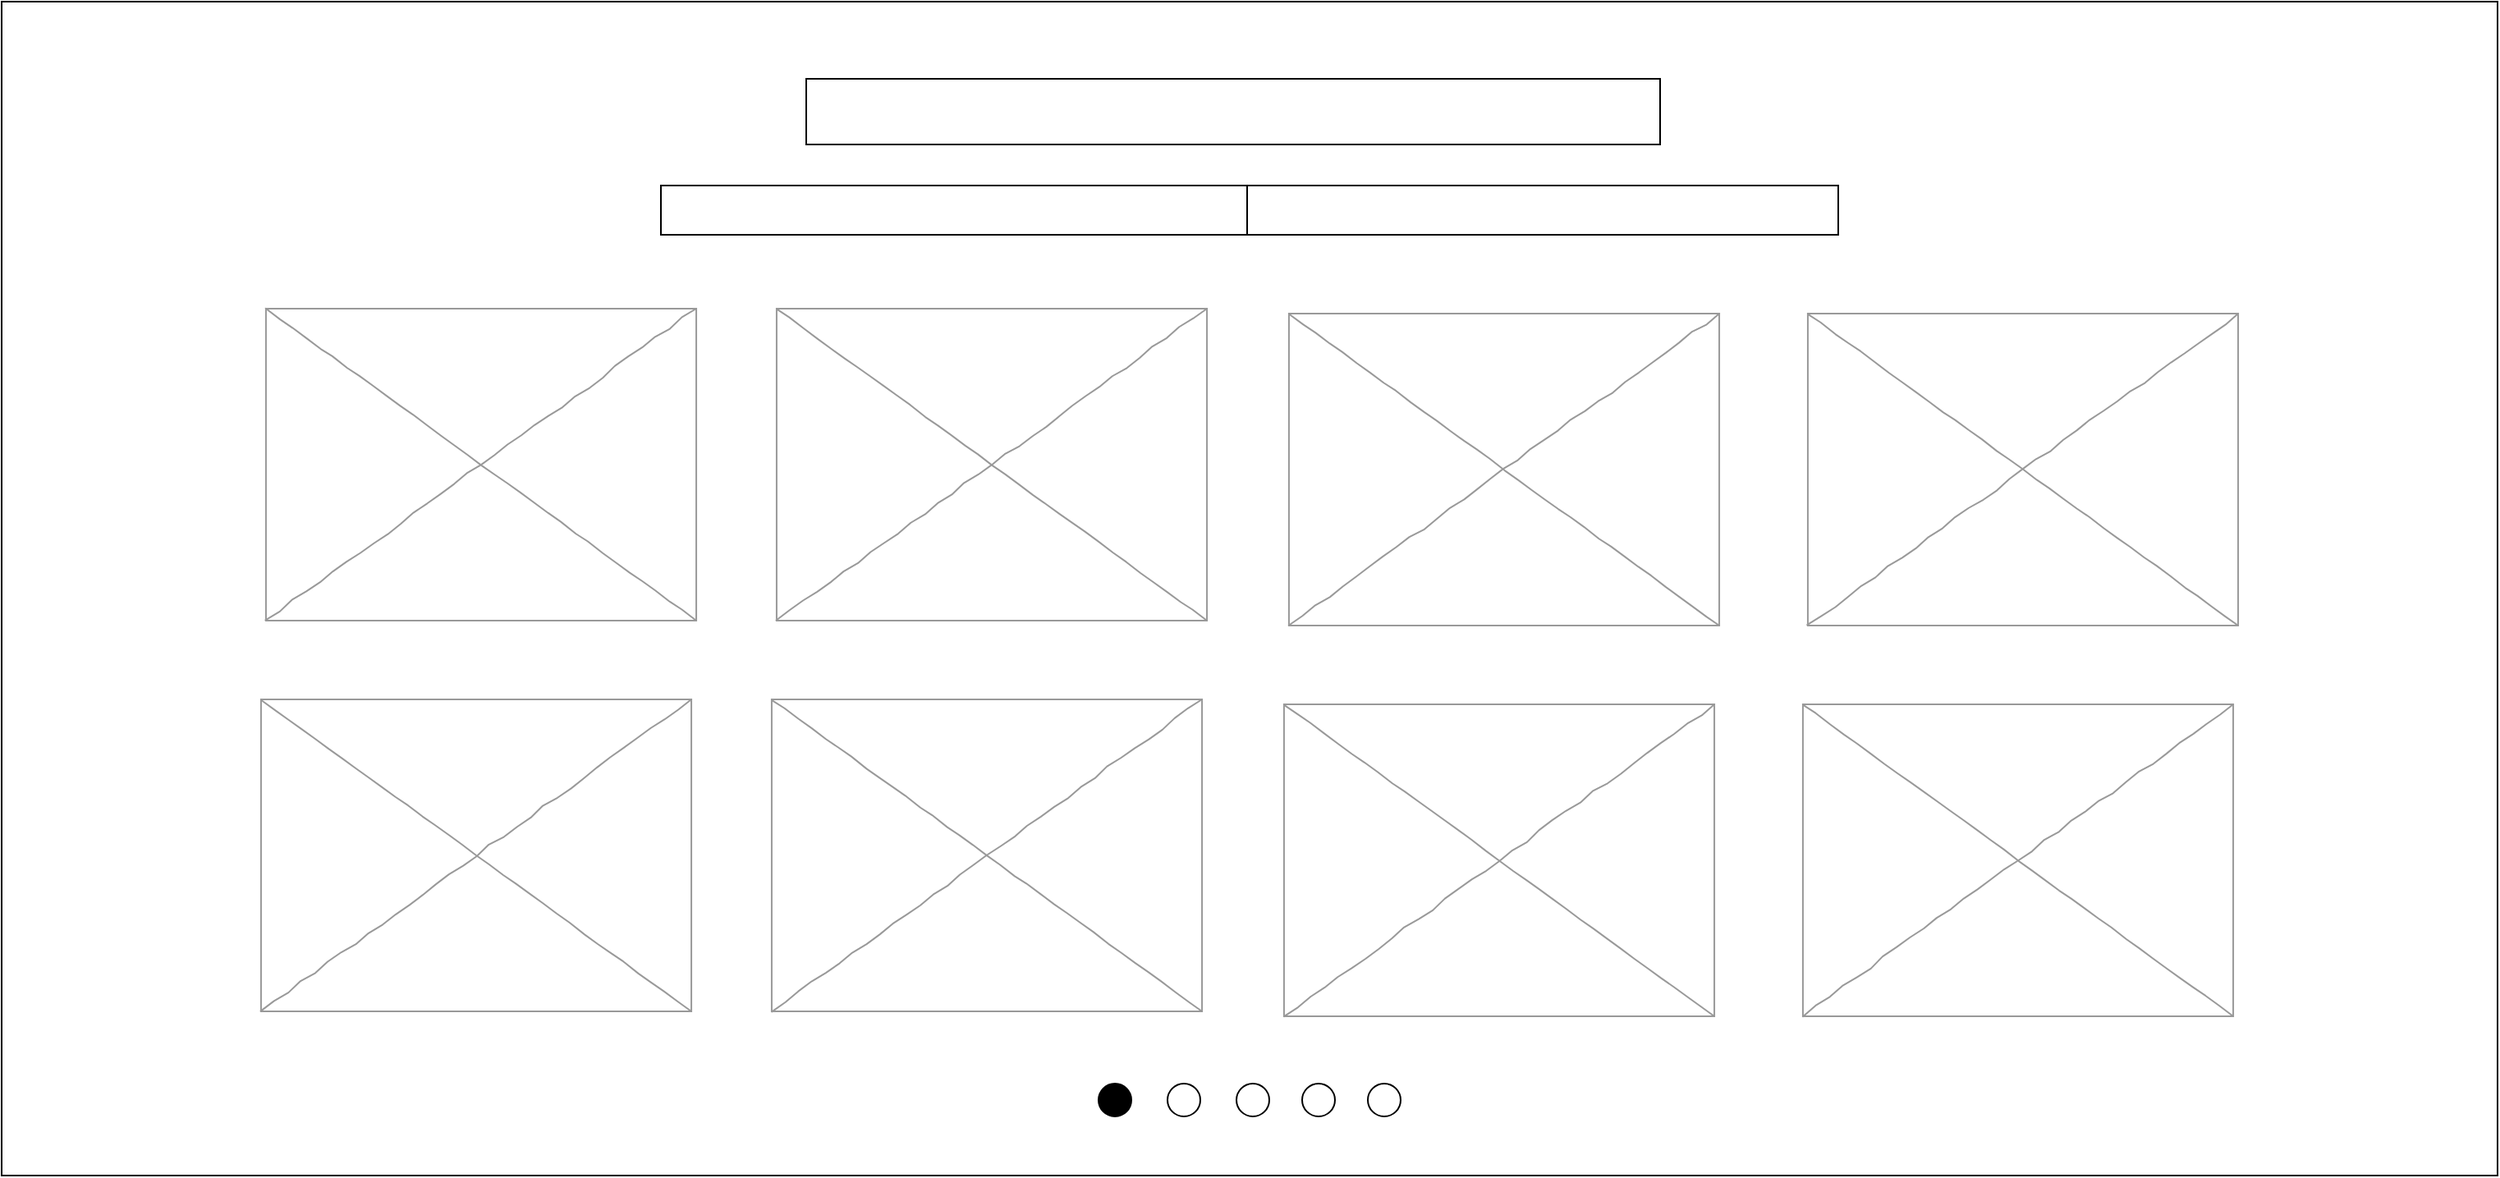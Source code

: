 <mxfile version="21.2.8" type="device">
  <diagram name="Page-1" id="GrsS7iKDy1p1Y6Y5ErpG">
    <mxGraphModel dx="1909" dy="1129" grid="0" gridSize="10" guides="1" tooltips="1" connect="1" arrows="1" fold="1" page="1" pageScale="1" pageWidth="850" pageHeight="1100" math="0" shadow="0">
      <root>
        <mxCell id="0" />
        <mxCell id="1" parent="0" />
        <mxCell id="declpNx9WabdXN2sbOY6-1" value="" style="rounded=0;whiteSpace=wrap;html=1;imageWidth=24;resizeWidth=0;fixedWidth=1;rotation=0;movable=0;resizable=0;rotatable=0;deletable=0;editable=0;locked=1;connectable=0;" parent="1" vertex="1">
          <mxGeometry x="100" y="193" width="1520" height="715" as="geometry" />
        </mxCell>
        <mxCell id="D6sIlu3n6dJU7XomKpgG-1" value="" style="verticalLabelPosition=bottom;shadow=0;dashed=0;align=center;html=1;verticalAlign=top;strokeWidth=1;shape=mxgraph.mockup.graphics.simpleIcon;strokeColor=#999999;rounded=0;labelBackgroundColor=none;fontFamily=Verdana;fontSize=14;fontColor=#000000;comic=1;" vertex="1" parent="1">
          <mxGeometry x="260.97" y="380" width="262.06" height="190" as="geometry" />
        </mxCell>
        <mxCell id="D6sIlu3n6dJU7XomKpgG-2" value="" style="rounded=0;whiteSpace=wrap;html=1;movable=0;resizable=0;rotatable=0;deletable=0;editable=0;locked=1;connectable=0;" vertex="1" parent="1">
          <mxGeometry x="590" y="240" width="520" height="40" as="geometry" />
        </mxCell>
        <mxCell id="D6sIlu3n6dJU7XomKpgG-6" value="" style="group;movable=0;resizable=0;rotatable=0;deletable=0;editable=0;locked=1;connectable=0;" vertex="1" connectable="0" parent="1">
          <mxGeometry x="501.5" y="305" width="717" height="60" as="geometry" />
        </mxCell>
        <mxCell id="D6sIlu3n6dJU7XomKpgG-5" value="" style="group" vertex="1" connectable="0" parent="D6sIlu3n6dJU7XomKpgG-6">
          <mxGeometry width="360" height="60" as="geometry" />
        </mxCell>
        <mxCell id="D6sIlu3n6dJU7XomKpgG-3" value="" style="rounded=0;whiteSpace=wrap;html=1;" vertex="1" parent="D6sIlu3n6dJU7XomKpgG-5">
          <mxGeometry width="360" height="30" as="geometry" />
        </mxCell>
        <mxCell id="D6sIlu3n6dJU7XomKpgG-4" value="" style="rounded=0;whiteSpace=wrap;html=1;" vertex="1" parent="D6sIlu3n6dJU7XomKpgG-6">
          <mxGeometry x="357" width="360" height="30" as="geometry" />
        </mxCell>
        <mxCell id="D6sIlu3n6dJU7XomKpgG-8" value="" style="verticalLabelPosition=bottom;shadow=0;dashed=0;align=center;html=1;verticalAlign=top;strokeWidth=1;shape=mxgraph.mockup.graphics.simpleIcon;strokeColor=#999999;rounded=0;labelBackgroundColor=none;fontFamily=Verdana;fontSize=14;fontColor=#000000;comic=1;" vertex="1" parent="1">
          <mxGeometry x="257.97" y="618" width="262.06" height="190" as="geometry" />
        </mxCell>
        <mxCell id="D6sIlu3n6dJU7XomKpgG-15" value="" style="verticalLabelPosition=bottom;shadow=0;dashed=0;align=center;html=1;verticalAlign=top;strokeWidth=1;shape=mxgraph.mockup.graphics.simpleIcon;strokeColor=#999999;rounded=0;labelBackgroundColor=none;fontFamily=Verdana;fontSize=14;fontColor=#000000;comic=1;" vertex="1" parent="1">
          <mxGeometry x="571.97" y="380" width="262.06" height="190" as="geometry" />
        </mxCell>
        <mxCell id="D6sIlu3n6dJU7XomKpgG-16" value="" style="verticalLabelPosition=bottom;shadow=0;dashed=0;align=center;html=1;verticalAlign=top;strokeWidth=1;shape=mxgraph.mockup.graphics.simpleIcon;strokeColor=#999999;rounded=0;labelBackgroundColor=none;fontFamily=Verdana;fontSize=14;fontColor=#000000;comic=1;" vertex="1" parent="1">
          <mxGeometry x="568.97" y="618" width="262.06" height="190" as="geometry" />
        </mxCell>
        <mxCell id="D6sIlu3n6dJU7XomKpgG-17" value="" style="verticalLabelPosition=bottom;shadow=0;dashed=0;align=center;html=1;verticalAlign=top;strokeWidth=1;shape=mxgraph.mockup.graphics.simpleIcon;strokeColor=#999999;rounded=0;labelBackgroundColor=none;fontFamily=Verdana;fontSize=14;fontColor=#000000;comic=1;" vertex="1" parent="1">
          <mxGeometry x="883.97" y="383" width="262.06" height="190" as="geometry" />
        </mxCell>
        <mxCell id="D6sIlu3n6dJU7XomKpgG-18" value="" style="verticalLabelPosition=bottom;shadow=0;dashed=0;align=center;html=1;verticalAlign=top;strokeWidth=1;shape=mxgraph.mockup.graphics.simpleIcon;strokeColor=#999999;rounded=0;labelBackgroundColor=none;fontFamily=Verdana;fontSize=14;fontColor=#000000;comic=1;" vertex="1" parent="1">
          <mxGeometry x="880.97" y="621" width="262.06" height="190" as="geometry" />
        </mxCell>
        <mxCell id="D6sIlu3n6dJU7XomKpgG-19" value="" style="verticalLabelPosition=bottom;shadow=0;dashed=0;align=center;html=1;verticalAlign=top;strokeWidth=1;shape=mxgraph.mockup.graphics.simpleIcon;strokeColor=#999999;rounded=0;labelBackgroundColor=none;fontFamily=Verdana;fontSize=14;fontColor=#000000;comic=1;" vertex="1" parent="1">
          <mxGeometry x="1199.97" y="383" width="262.06" height="190" as="geometry" />
        </mxCell>
        <mxCell id="D6sIlu3n6dJU7XomKpgG-20" value="" style="verticalLabelPosition=bottom;shadow=0;dashed=0;align=center;html=1;verticalAlign=top;strokeWidth=1;shape=mxgraph.mockup.graphics.simpleIcon;strokeColor=#999999;rounded=0;labelBackgroundColor=none;fontFamily=Verdana;fontSize=14;fontColor=#000000;comic=1;" vertex="1" parent="1">
          <mxGeometry x="1196.97" y="621" width="262.06" height="190" as="geometry" />
        </mxCell>
        <mxCell id="D6sIlu3n6dJU7XomKpgG-23" value="" style="group" vertex="1" connectable="0" parent="1">
          <mxGeometry x="768" y="852" width="184" height="20" as="geometry" />
        </mxCell>
        <mxCell id="D6sIlu3n6dJU7XomKpgG-9" value="" style="ellipse;whiteSpace=wrap;html=1;aspect=fixed;fillColor=#000000;" vertex="1" parent="D6sIlu3n6dJU7XomKpgG-23">
          <mxGeometry width="20" height="20" as="geometry" />
        </mxCell>
        <mxCell id="D6sIlu3n6dJU7XomKpgG-10" value="" style="ellipse;whiteSpace=wrap;html=1;aspect=fixed;fillColor=#FFFFFF;strokeColor=#000000;" vertex="1" parent="D6sIlu3n6dJU7XomKpgG-23">
          <mxGeometry x="42" width="20" height="20" as="geometry" />
        </mxCell>
        <mxCell id="D6sIlu3n6dJU7XomKpgG-11" value="" style="ellipse;whiteSpace=wrap;html=1;aspect=fixed;fillColor=#FFFFFF;strokeColor=#000000;" vertex="1" parent="D6sIlu3n6dJU7XomKpgG-23">
          <mxGeometry x="84" width="20" height="20" as="geometry" />
        </mxCell>
        <mxCell id="D6sIlu3n6dJU7XomKpgG-12" value="" style="ellipse;whiteSpace=wrap;html=1;aspect=fixed;fillColor=#FFFFFF;strokeColor=#000000;" vertex="1" parent="D6sIlu3n6dJU7XomKpgG-23">
          <mxGeometry x="124" width="20" height="20" as="geometry" />
        </mxCell>
        <mxCell id="D6sIlu3n6dJU7XomKpgG-13" value="" style="ellipse;whiteSpace=wrap;html=1;aspect=fixed;fillColor=#FFFFFF;strokeColor=#000000;" vertex="1" parent="D6sIlu3n6dJU7XomKpgG-23">
          <mxGeometry x="164" width="20" height="20" as="geometry" />
        </mxCell>
      </root>
    </mxGraphModel>
  </diagram>
</mxfile>
